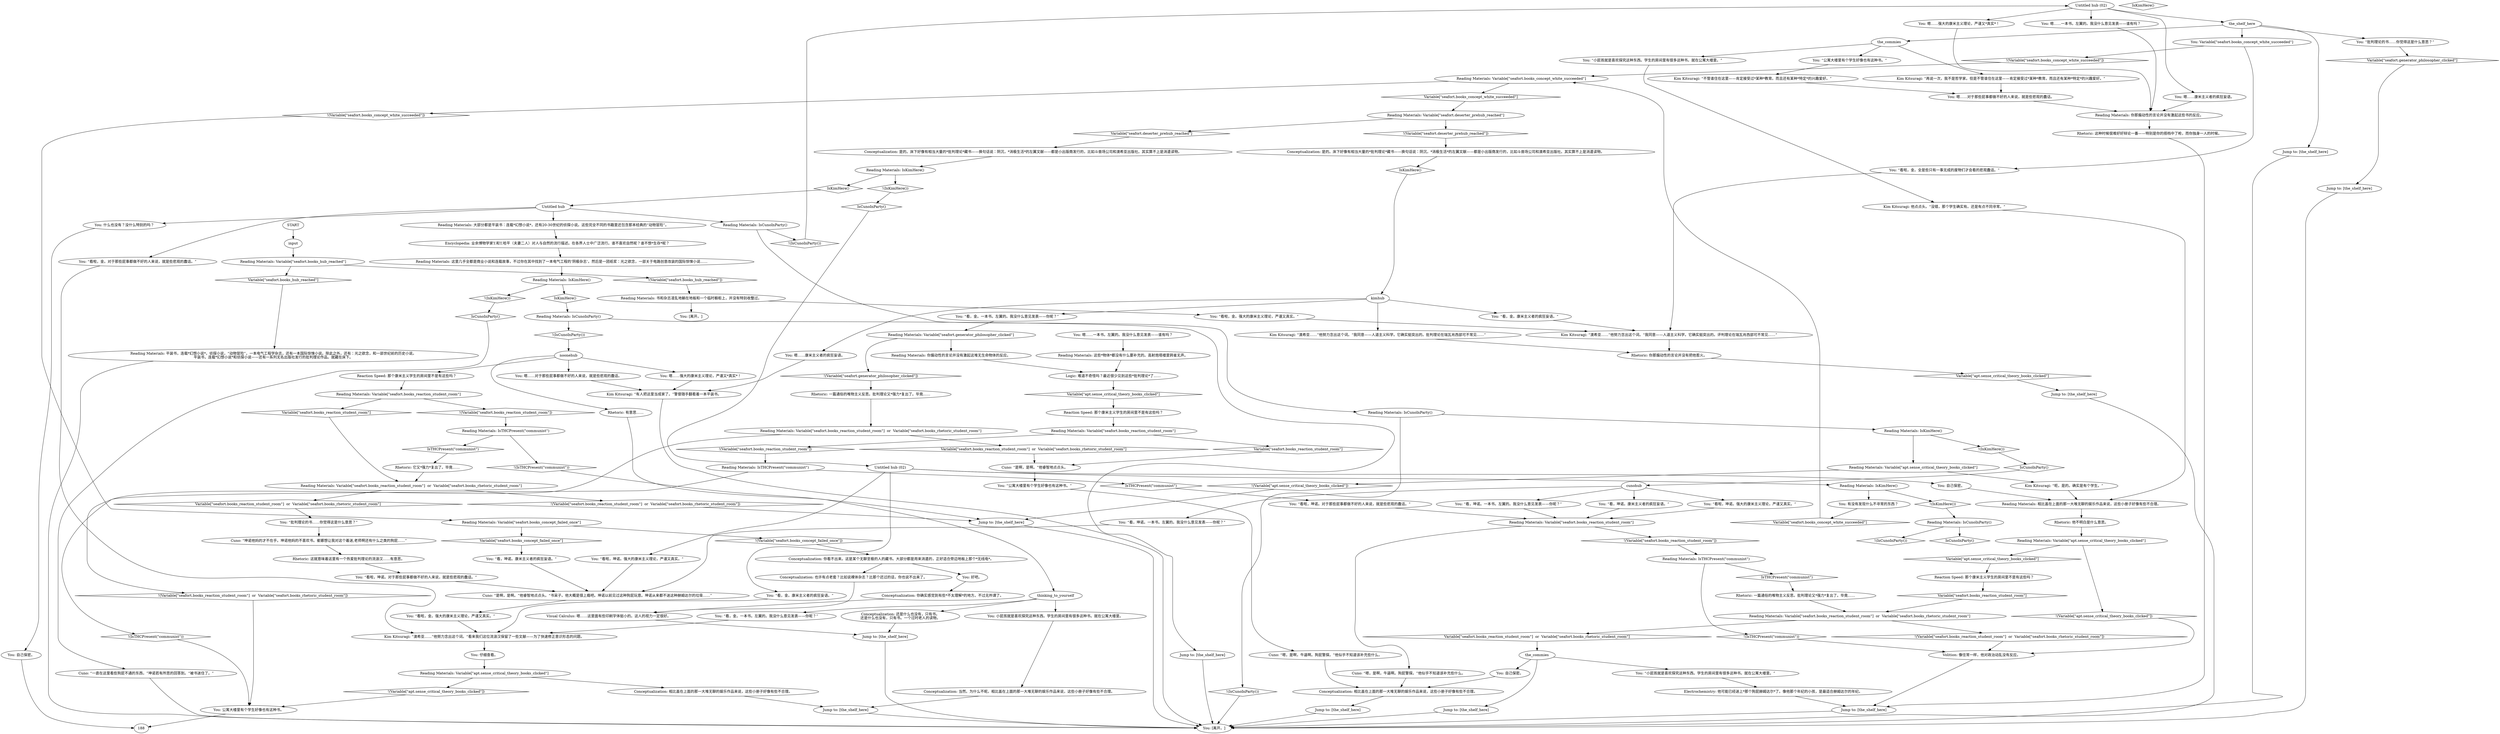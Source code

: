 # SEAFORT INT / READING MATERIALS
# bookshelf with critical theory (communist books) under gun
# ==================================================
digraph G {
	  0 [label="START"];
	  1 [label="input"];
	  2 [label="Reading Materials: Variable[\"seafort.books_concept_failed_once\"]"];
	  3 [label="Variable[\"seafort.books_concept_failed_once\"]", shape=diamond];
	  4 [label="!(Variable[\"seafort.books_concept_failed_once\"])", shape=diamond];
	  5 [label="You: “看啦，坤诺。强大的康米主义理论，严谨又真实。”"];
	  6 [label="Reading Materials: 你那煽动性的言论并没有激起这些书的反应。"];
	  7 [label="Jump to: [the_shelf_here]"];
	  8 [label="Rhetoric: 这种时候很难好好辩论一番——特别是你的搭档中了枪，而你独身一人的时候。"];
	  9 [label="You: “看，金。一本书。左翼的。我没什么意见发表——你呢？”"];
	  10 [label="Reading Materials: 相比盖在上面的那一大堆无聊的娱乐作品来说，这些小册子好像有些不合理。"];
	  11 [label="cunohub"];
	  12 [label="You: “看，坤诺。一本书。左翼的。我没什么意见发表——你呢？”"];
	  13 [label="Reading Materials: Variable[\"seafort.deserter_prehub_reached\"]"];
	  14 [label="Variable[\"seafort.deserter_prehub_reached\"]", shape=diamond];
	  15 [label="!(Variable[\"seafort.deserter_prehub_reached\"])", shape=diamond];
	  16 [label="Reading Materials: IsCunoInParty()"];
	  17 [label="IsCunoInParty()", shape=diamond];
	  18 [label="!(IsCunoInParty())", shape=diamond];
	  19 [label="You: 嗯……康米主义者的疯狂妄语。"];
	  20 [label="Untitled hub (02)"];
	  21 [label="Reading Materials: 书和杂志凌乱地躺在地板和一个临时橱柜上，并没有特别收整过。"];
	  22 [label="Reading Materials: IsKimHere()"];
	  23 [label="IsKimHere()", shape=diamond];
	  24 [label="!(IsKimHere())", shape=diamond];
	  25 [label="kimhub"];
	  26 [label="You: 嗯……对于那些屁事都做不好的人来说，就是些悲观的蠢话。"];
	  27 [label="Jump to: [the_shelf_here]"];
	  28 [label="Reading Materials: IsTHCPresent(\"communist\")"];
	  29 [label="IsTHCPresent(\"communist\")", shape=diamond];
	  30 [label="!(IsTHCPresent(\"communist\"))", shape=diamond];
	  31 [label="Conceptualization: 当然。为什么不呢。相比盖在上面的那一大堆无聊的娱乐作品来说，这些小册子好像有些不合理。"];
	  32 [label="Reading Materials: Variable[\"apt.sense_critical_theory_books_clicked\"]"];
	  33 [label="Variable[\"apt.sense_critical_theory_books_clicked\"]", shape=diamond];
	  34 [label="!(Variable[\"apt.sense_critical_theory_books_clicked\"])", shape=diamond];
	  35 [label="Reading Materials: IsTHCPresent(\"communist\")"];
	  36 [label="IsTHCPresent(\"communist\")", shape=diamond];
	  37 [label="!(IsTHCPresent(\"communist\"))", shape=diamond];
	  38 [label="You: 自己保密。"];
	  39 [label="Encyclopedia: 业余博物学家T.和T.哈平（夫妻二人）对人与自然的流行描述。在各界人士中广泛流行。谁不喜欢自然呢？谁不想*生存*呢？"];
	  40 [label="Reading Materials: 这里几乎全都是商业小说和连载故事，不过你在其中找到了一本电气工程的‘阴极杂志’。然后是一团纸浆：光之欲念，一部关于电路创意改装的国际惊悚小说……"];
	  41 [label="Kim Kitsuragi: 他点点头。“没错，那个学生确实有。还是有点不同寻常。”"];
	  42 [label="You: “批判理论的书……你觉得这是什么意思？”"];
	  43 [label="Logic: 难道不奇怪吗？最近很少见到这些*批判理论*了……"];
	  44 [label="You: “小屁孩就是喜欢探究这种东西。学生的房间里有很多这种书。就在公寓大楼里。”"];
	  45 [label="Rhetoric: 它又*强力*复出了。毕竟……"];
	  46 [label="You: “看，坤诺。康米主义者的疯狂妄语。”"];
	  47 [label="Reaction Speed: 那个康米主义学生的房间里不是有这些吗？"];
	  48 [label="Reading Materials: IsKimHere()"];
	  49 [label="IsKimHere()", shape=diamond];
	  50 [label="!(IsKimHere())", shape=diamond];
	  51 [label="Reading Materials: Variable[\"seafort.books_concept_white_succeeded\"]"];
	  52 [label="Variable[\"seafort.books_concept_white_succeeded\"]", shape=diamond];
	  53 [label="!(Variable[\"seafort.books_concept_white_succeeded\"])", shape=diamond];
	  54 [label="Reading Materials: 这些*物体*都没有什么要补充的。高射炮塔楼里鸦雀无声。"];
	  55 [label="Rhetoric: 一篇通俗的唯物主义反思。批判理论又*强力*复出了。毕竟……"];
	  56 [label="Reading Materials: Variable[\"seafort.books_reaction_student_room\"]  or  Variable[\"seafort.books_rhetoric_student_room\"]"];
	  57 [label="Variable[\"seafort.books_reaction_student_room\"]  or  Variable[\"seafort.books_rhetoric_student_room\"]", shape=diamond];
	  58 [label="!(Variable[\"seafort.books_reaction_student_room\"]  or  Variable[\"seafort.books_rhetoric_student_room\"])", shape=diamond];
	  59 [label="Conceptualization: 是的。床下好像有相当大量的*批判理论*藏书——换句话说：阴沉，*消极生活*的左翼文献——都是小出版商发行的，比如斗兽场公司和澳希亚出版社。其实算不上是消遣读物。"];
	  60 [label="You: [离开。]"];
	  61 [label="Reading Materials: Variable[\"seafort.books_hub_reached\"]"];
	  62 [label="Variable[\"seafort.books_hub_reached\"]", shape=diamond];
	  63 [label="!(Variable[\"seafort.books_hub_reached\"])", shape=diamond];
	  64 [label="Conceptualization: 是的。床下好像有相当大量的*批判理论*藏书——换句话说：阴沉，*消极生活*的左翼文献——都是小出版商发行的，比如斗兽场公司和澳希亚出版社。其实算不上是消遣读物。"];
	  65 [label="You: 好吧。"];
	  66 [label="You: “小屁孩就是喜欢探究这种东西。学生的房间里有很多这种书。就在公寓大楼里。”"];
	  67 [label="Reading Materials: Variable[\"seafort.books_reaction_student_room\"]  or  Variable[\"seafort.books_rhetoric_student_room\"]"];
	  68 [label="Variable[\"seafort.books_reaction_student_room\"]  or  Variable[\"seafort.books_rhetoric_student_room\"]", shape=diamond];
	  69 [label="!(Variable[\"seafort.books_reaction_student_room\"]  or  Variable[\"seafort.books_rhetoric_student_room\"])", shape=diamond];
	  70 [label="Cuno: “坤诺他妈的才不在乎。坤诺他妈的不喜欢书。崔娜想让我对这个着迷,老师啊还有什么之类的狗屁……”"];
	  71 [label="Jump to: [the_shelf_here]"];
	  72 [label="You: 嗯……强大的康米主义理论，严谨又*真实*！"];
	  73 [label="Reading Materials: Variable[\"seafort.books_reaction_student_room\"]"];
	  74 [label="Variable[\"seafort.books_reaction_student_room\"]", shape=diamond];
	  75 [label="!(Variable[\"seafort.books_reaction_student_room\"])", shape=diamond];
	  76 [label="Reaction Speed: 那个康米主义学生的房间里不是有这些吗？"];
	  77 [label="You: 小屁孩就是喜欢探究这种东西。学生的房间里有很多这种书。就在公寓大楼里。"];
	  78 [label="Cuno: “一直在这里看些狗屁不通的东西，”坤诺若有所思的回答到。“被书迷住了。”"];
	  79 [label="Visual Calculus: 嗯……这里面有些印刷字体挺小的。这人的视力一定很好。"];
	  80 [label="Cuno: “是啊，是啊。”他睿智地点点头。“书呆子。他大概是很上瘾吧。坤诺以前见过这种狗屁玩意。坤诺从来都不迷这种赫姆达尔的垃圾……”"];
	  81 [label="Rhetoric: 这就意味着这里有一个热爱批判理论的流浪汉……有意思。"];
	  82 [label="Kim Kitsuragi: “澳希亚……”他努力念出这个词。“我同意——人道主义科学。它确实挺突出的。评判理论在瑞瓦肖西部可不常见……”"];
	  83 [label="Rhetoric: 你那煽动性的言论并没有把他惹火。"];
	  84 [label="You: “看啦，金。对于那些屁事都做不好的人来说，就是些悲观的蠢话。”"];
	  85 [label="Reading Materials: 平装书，连载*幻想小说*，侦探小说，“动物冒险”，一本电气工程学杂志，还有一本国际惊悚小说。除此之外，还有：光之欲念，和一部世纪前的历史小说。\n平装书，连载*幻想小说*和侦探小说——还有一系列无名出版社发行的批判理论作品。就藏在床下。"];
	  86 [label="Conceptualization: 你看不出来。这是某个无聊至极的人的藏书。大部分都是用来消遣的，正好适合旁边地板上那个*无线电*。"];
	  87 [label="Jump to: [the_shelf_here]"];
	  88 [label="the_commies"];
	  89 [label="Conceptualization: 相比盖在上面的那一大堆无聊的娱乐作品来说，这些小册子好像有些不合理。"];
	  90 [label="You: 嗯……强大的康米主义理论，严谨又*真实*！"];
	  91 [label="Conceptualization: 你确实感觉到有些*不太理解*的地方。不过无所谓了。"];
	  92 [label="You: “看，金。康米主义者的疯狂妄语。”"];
	  93 [label="Reading Materials: IsTHCPresent(\"communist\")"];
	  94 [label="IsTHCPresent(\"communist\")", shape=diamond];
	  95 [label="!(IsTHCPresent(\"communist\"))", shape=diamond];
	  96 [label="Jump to: [the_shelf_here]"];
	  97 [label="Reading Materials: Variable[\"seafort.books_reaction_student_room\"]"];
	  98 [label="Variable[\"seafort.books_reaction_student_room\"]", shape=diamond];
	  99 [label="!(Variable[\"seafort.books_reaction_student_room\"])", shape=diamond];
	  100 [label="You: “看啦，坤诺。强大的康米主义理论，严谨又真实。”"];
	  101 [label="noonehub"];
	  102 [label="You: “公寓大楼里有个学生好像也有这种书。”"];
	  103 [label="Reading Materials: Variable[\"seafort.books_reaction_student_room\"]  or  Variable[\"seafort.books_rhetoric_student_room\"]"];
	  104 [label="Variable[\"seafort.books_reaction_student_room\"]  or  Variable[\"seafort.books_rhetoric_student_room\"]", shape=diamond];
	  105 [label="!(Variable[\"seafort.books_reaction_student_room\"]  or  Variable[\"seafort.books_rhetoric_student_room\"])", shape=diamond];
	  106 [label="Untitled hub (02)"];
	  107 [label="Kim Kitsuragi: “澳希亚……”他努力念出这个词。“看来我们这位流浪汉保留了一些文献——为了快速修正意识形态的问题。"];
	  108 [label="You: 嗯……一本书。左翼的。我没什么意见发表——谁有吗？"];
	  109 [label="Untitled hub"];
	  110 [label="You: 嗯……一本书。左翼的。我没什么意见发表——谁有吗？"];
	  111 [label="Rhetoric: 有意思……"];
	  112 [label="You: 嗯……对于那些屁事都做不好的人来说，就是些悲观的蠢话。"];
	  113 [label="the_shelf_here"];
	  114 [label="You: [离开。]"];
	  115 [label="the_commies"];
	  116 [label="You: “批判理论的书……你觉得这是什么意思？”"];
	  117 [label="Jump to: [the_shelf_here]"];
	  118 [label="You: “看啦，坤诺。对于那些屁事都做不好的人来说，就是些悲观的蠢话。”"];
	  119 [label="Reading Materials: IsKimHere()"];
	  120 [label="IsKimHere()", shape=diamond];
	  121 [label="!(IsKimHere())", shape=diamond];
	  122 [label="You: 有没有发现什么不寻常的东西？"];
	  123 [label="You: Variable[\"seafort.books_concept_white_succeeded\"]"];
	  124 [label="Variable[\"seafort.books_concept_white_succeeded\"]", shape=diamond];
	  125 [label="!(Variable[\"seafort.books_concept_white_succeeded\"])", shape=diamond];
	  126 [label="You: “看啦，金。全是些只有一事无成的废物们才会看的悲观蠢话。”"];
	  127 [label="Kim Kitsuragi: “澳希亚……”他努力念出这个词。“我同意——人道主义科学。它确实挺突出的。批判理论在瑞瓦肖西部可不常见……”"];
	  128 [label="Reading Materials: Variable[\"seafort.generator_philosopher_clicked\"]"];
	  129 [label="Variable[\"seafort.generator_philosopher_clicked\"]", shape=diamond];
	  130 [label="!(Variable[\"seafort.generator_philosopher_clicked\"])", shape=diamond];
	  131 [label="Reading Materials: 你煽动性的言论并没有激起这堆无生命物体的反应。"];
	  132 [label="Kim Kitsuragi: “有人把这里当成家了。”警督随手翻看着一本平装书。"];
	  133 [label="Reading Materials: IsCunoInParty()"];
	  134 [label="IsCunoInParty()", shape=diamond];
	  135 [label="!(IsCunoInParty())", shape=diamond];
	  136 [label="Jump to: [the_shelf_here]"];
	  137 [label="Rhetoric: 他不明白是什么意思。"];
	  138 [label="You: “公寓大楼里有个学生好像也有这种书。”"];
	  139 [label="Jump to: [the_shelf_here]"];
	  140 [label="Volition: 像往常一样，他对政治动乱没有反应。"];
	  141 [label="You: 仔细查看。"];
	  142 [label="You: “看啦，金。强大的康米主义理论，严谨又真实。”"];
	  143 [label="You: 嗯……康米主义者的疯狂妄语。"];
	  144 [label="Reaction Speed: 那个康米主义学生的房间里不是有这些吗？"];
	  145 [label="Jump to: [the_shelf_here]"];
	  146 [label="You: 公寓大楼里有个学生好像也有这种书。"];
	  147 [label="You: “看，金。一本书。左翼的。我没什么意见发表——你呢？”"];
	  148 [label="You: 什么也没有？没什么特别的吗？"];
	  149 [label="Conceptualization: 也许有点老套？比如说裸体杂志？比那个还过的话，你也说不出来了。"];
	  150 [label="You: 自己保密。"];
	  151 [label="Conceptualization: 还是什么也没有，只有书。\n还是什么也没有，只有书。一个过时老人的读物。"];
	  152 [label="You: “看，坤诺。康米主义者的疯狂妄语。”"];
	  153 [label="You: 自己保密。"];
	  154 [label="Kim Kitsuragi: “再说一次，我不是哲学家。但是不管谁住在这里——肯定接受过*某种*教育。而且还有某种*特定*的兴趣爱好。”"];
	  155 [label="Jump to: [the_shelf_here]"];
	  156 [label="thinking_to_yourself"];
	  157 [label="Cuno: “是啊，是啊。”他睿智地点点头。"];
	  158 [label="Reading Materials: Variable[\"seafort.books_reaction_student_room\"]"];
	  159 [label="Variable[\"seafort.books_reaction_student_room\"]", shape=diamond];
	  160 [label="!(Variable[\"seafort.books_reaction_student_room\"])", shape=diamond];
	  161 [label="Cuno: “嗯，是啊，牛逼啊。狗屁警探。”他似乎不知道该补充些什么。"];
	  162 [label="Cuno: “嗯，是啊，牛逼啊。狗屁警探。”他似乎不知道该补充些什么。"];
	  163 [label="Electrochemistry: 他可能已经迷上*那个狗屁赫姆达尔*了。像他那个年纪的小孩，是最适合赫姆达尔的年纪。"];
	  164 [label="You: “看啦，金。强大的康米主义理论，严谨又真实。”"];
	  165 [label="Reading Materials: IsCunoInParty()"];
	  166 [label="IsCunoInParty()", shape=diamond];
	  167 [label="!(IsCunoInParty())", shape=diamond];
	  168 [label="Reading Materials: IsCunoInParty()"];
	  169 [label="IsCunoInParty()", shape=diamond];
	  170 [label="!(IsCunoInParty())", shape=diamond];
	  171 [label="Reading Materials: IsKimHere()"];
	  172 [label="IsKimHere()", shape=diamond];
	  173 [label="!(IsKimHere())", shape=diamond];
	  174 [label="Reading Materials: Variable[\"apt.sense_critical_theory_books_clicked\"]"];
	  175 [label="Variable[\"apt.sense_critical_theory_books_clicked\"]", shape=diamond];
	  176 [label="!(Variable[\"apt.sense_critical_theory_books_clicked\"])", shape=diamond];
	  177 [label="Kim Kitsuragi: “呃，是的。确实是有个学生。”"];
	  178 [label="Kim Kitsuragi: “不管谁住在这里——肯定接受过*某种*教育。而且还有某种*特定*的兴趣爱好。”"];
	  179 [label="Rhetoric: 一篇通俗的唯物主义反思。批判理论又*强力*复出了。毕竟……"];
	  180 [label="You: “看啦，坤诺。对于那些屁事都做不好的人来说，就是些悲观的蠢话。”"];
	  181 [label="You: “看，坤诺。一本书。左翼的。我没什么意见发表——你呢？”"];
	  182 [label="You: “看，金。康米主义者的疯狂妄语。”"];
	  183 [label="Reading Materials: 大部分都是平装书：连载*幻想小说*，还有20-30世纪的侦探小说。这些完全不同的书籍里还包含那本经典的“动物冒险”。"];
	  184 [label="Reading Materials: Variable[\"apt.sense_critical_theory_books_clicked\"]"];
	  185 [label="Variable[\"apt.sense_critical_theory_books_clicked\"]", shape=diamond];
	  186 [label="!(Variable[\"apt.sense_critical_theory_books_clicked\"])", shape=diamond];
	  187 [label="Conceptualization: 相比盖在上面的那一大堆无聊的娱乐作品来说，这些小册子好像有些不合理。"];
	  0 -> 1
	  1 -> 61
	  2 -> 3
	  2 -> 4
	  3 -> 152
	  4 -> 86
	  5 -> 80
	  6 -> 8
	  7 -> 114
	  8 -> 7
	  9 -> 128
	  10 -> 137
	  11 -> 12
	  11 -> 100
	  11 -> 181
	  11 -> 46
	  12 -> 158
	  13 -> 14
	  13 -> 15
	  14 -> 59
	  15 -> 64
	  16 -> 17
	  16 -> 18
	  19 -> 6
	  20 -> 113
	  20 -> 90
	  20 -> 19
	  20 -> 108
	  21 -> 60
	  21 -> 142
	  22 -> 24
	  22 -> 23
	  23 -> 133
	  24 -> 169
	  25 -> 9
	  25 -> 92
	  25 -> 127
	  25 -> 143
	  26 -> 132
	  27 -> 114
	  28 -> 29
	  28 -> 30
	  29 -> 180
	  30 -> 146
	  31 -> 96
	  32 -> 33
	  32 -> 34
	  33 -> 47
	  34 -> 140
	  35 -> 36
	  35 -> 37
	  36 -> 55
	  37 -> 140
	  38 -> 89
	  39 -> 40
	  40 -> 22
	  41 -> 10
	  42 -> 129
	  43 -> 185
	  44 -> 163
	  45 -> 103
	  46 -> 158
	  47 -> 159
	  48 -> 49
	  48 -> 50
	  49 -> 109
	  50 -> 166
	  51 -> 52
	  51 -> 53
	  52 -> 13
	  53 -> 2
	  54 -> 43
	  55 -> 56
	  56 -> 57
	  56 -> 58
	  57 -> 88
	  58 -> 140
	  59 -> 48
	  61 -> 62
	  61 -> 63
	  62 -> 85
	  63 -> 21
	  64 -> 172
	  65 -> 91
	  66 -> 41
	  67 -> 68
	  67 -> 69
	  68 -> 157
	  69 -> 146
	  70 -> 81
	  71 -> 114
	  72 -> 132
	  73 -> 74
	  73 -> 75
	  74 -> 103
	  75 -> 93
	  76 -> 97
	  77 -> 31
	  78 -> 114
	  79 -> 87
	  80 -> 164
	  81 -> 118
	  82 -> 83
	  83 -> 175
	  84 -> 107
	  85 -> 114
	  86 -> 65
	  86 -> 149
	  87 -> 114
	  88 -> 139
	  88 -> 44
	  88 -> 38
	  89 -> 71
	  90 -> 6
	  91 -> 79
	  92 -> 82
	  93 -> 94
	  93 -> 95
	  94 -> 45
	  95 -> 27
	  96 -> 114
	  97 -> 98
	  97 -> 99
	  98 -> 157
	  99 -> 28
	  100 -> 158
	  101 -> 72
	  101 -> 26
	  101 -> 144
	  101 -> 111
	  102 -> 178
	  103 -> 104
	  103 -> 105
	  104 -> 116
	  105 -> 27
	  106 -> 153
	  106 -> 5
	  106 -> 182
	  106 -> 119
	  107 -> 141
	  108 -> 6
	  109 -> 148
	  109 -> 84
	  109 -> 165
	  109 -> 183
	  110 -> 54
	  111 -> 156
	  112 -> 6
	  113 -> 115
	  113 -> 42
	  113 -> 123
	  113 -> 117
	  115 -> 66
	  115 -> 102
	  115 -> 154
	  116 -> 70
	  117 -> 114
	  118 -> 80
	  119 -> 121
	  119 -> 122
	  121 -> 16
	  122 -> 124
	  123 -> 125
	  123 -> 126
	  124 -> 51
	  125 -> 51
	  126 -> 82
	  127 -> 83
	  128 -> 130
	  128 -> 131
	  129 -> 155
	  130 -> 179
	  131 -> 43
	  132 -> 114
	  133 -> 136
	  133 -> 135
	  134 -> 11
	  135 -> 101
	  136 -> 114
	  137 -> 32
	  138 -> 162
	  139 -> 114
	  140 -> 7
	  141 -> 184
	  142 -> 82
	  143 -> 132
	  144 -> 73
	  145 -> 114
	  146 -> 188
	  147 -> 107
	  148 -> 150
	  149 -> 79
	  150 -> 188
	  151 -> 87
	  152 -> 80
	  153 -> 10
	  154 -> 112
	  155 -> 114
	  156 -> 147
	  156 -> 77
	  156 -> 151
	  157 -> 138
	  158 -> 160
	  158 -> 161
	  159 -> 56
	  160 -> 35
	  161 -> 89
	  162 -> 89
	  163 -> 7
	  164 -> 107
	  165 -> 168
	  165 -> 167
	  166 -> 106
	  167 -> 20
	  168 -> 170
	  168 -> 171
	  169 -> 78
	  170 -> 114
	  171 -> 173
	  171 -> 174
	  172 -> 25
	  173 -> 134
	  174 -> 176
	  174 -> 177
	  175 -> 145
	  176 -> 27
	  177 -> 10
	  178 -> 112
	  179 -> 67
	  180 -> 158
	  181 -> 80
	  182 -> 107
	  183 -> 39
	  184 -> 186
	  184 -> 187
	  185 -> 76
	  186 -> 146
	  187 -> 96
}

